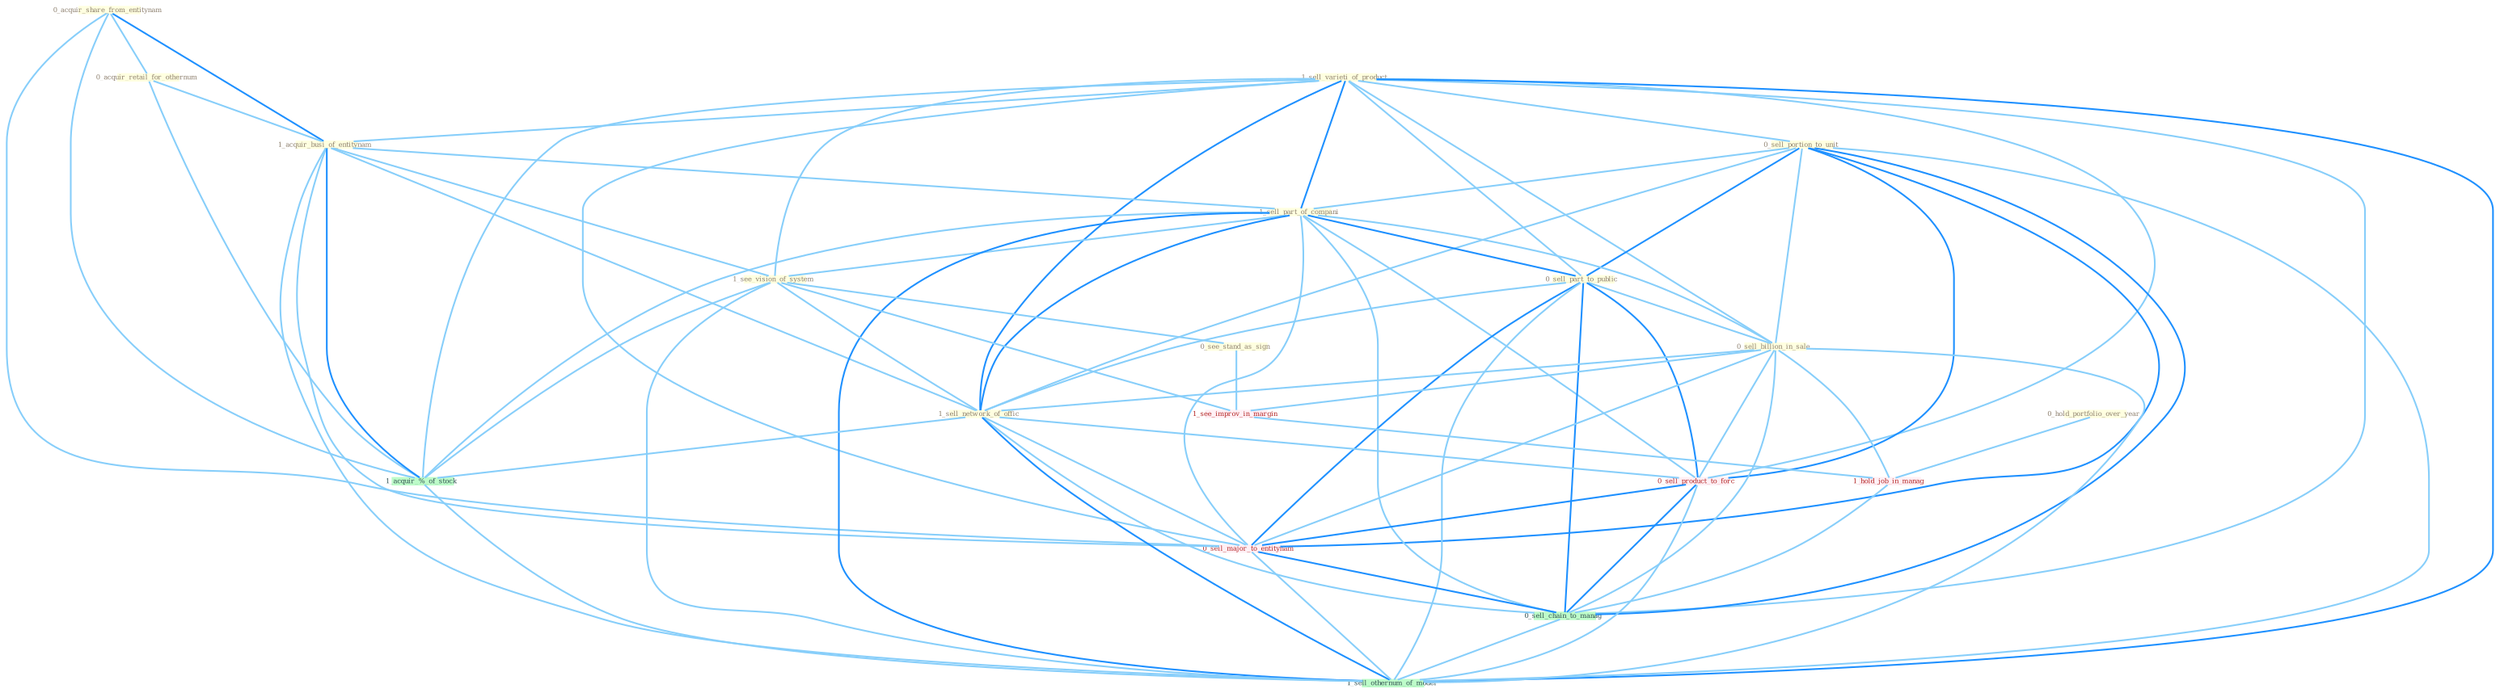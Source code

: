 Graph G{ 
    node
    [shape=polygon,style=filled,width=.5,height=.06,color="#BDFCC9",fixedsize=true,fontsize=4,
    fontcolor="#2f4f4f"];
    {node
    [color="#ffffe0", fontcolor="#8b7d6b"] "0_acquir_share_from_entitynam " "0_acquir_retail_for_othernum " "1_sell_varieti_of_product " "1_acquir_busi_of_entitynam " "0_hold_portfolio_over_year " "0_sell_portion_to_unit " "1_sell_part_of_compani " "0_sell_part_to_public " "1_see_vision_of_system " "0_see_stand_as_sign " "0_sell_billion_in_sale " "1_sell_network_of_offic "}
{node [color="#fff0f5", fontcolor="#b22222"] "1_see_improv_in_margin " "1_hold_job_in_manag " "0_sell_product_to_forc " "0_sell_major_to_entitynam "}
edge [color="#B0E2FF"];

	"0_acquir_share_from_entitynam " -- "0_acquir_retail_for_othernum " [w="1", color="#87cefa" ];
	"0_acquir_share_from_entitynam " -- "1_acquir_busi_of_entitynam " [w="2", color="#1e90ff" , len=0.8];
	"0_acquir_share_from_entitynam " -- "1_acquir_%_of_stock " [w="1", color="#87cefa" ];
	"0_acquir_share_from_entitynam " -- "0_sell_major_to_entitynam " [w="1", color="#87cefa" ];
	"0_acquir_retail_for_othernum " -- "1_acquir_busi_of_entitynam " [w="1", color="#87cefa" ];
	"0_acquir_retail_for_othernum " -- "1_acquir_%_of_stock " [w="1", color="#87cefa" ];
	"1_sell_varieti_of_product " -- "1_acquir_busi_of_entitynam " [w="1", color="#87cefa" ];
	"1_sell_varieti_of_product " -- "0_sell_portion_to_unit " [w="1", color="#87cefa" ];
	"1_sell_varieti_of_product " -- "1_sell_part_of_compani " [w="2", color="#1e90ff" , len=0.8];
	"1_sell_varieti_of_product " -- "0_sell_part_to_public " [w="1", color="#87cefa" ];
	"1_sell_varieti_of_product " -- "1_see_vision_of_system " [w="1", color="#87cefa" ];
	"1_sell_varieti_of_product " -- "0_sell_billion_in_sale " [w="1", color="#87cefa" ];
	"1_sell_varieti_of_product " -- "1_sell_network_of_offic " [w="2", color="#1e90ff" , len=0.8];
	"1_sell_varieti_of_product " -- "1_acquir_%_of_stock " [w="1", color="#87cefa" ];
	"1_sell_varieti_of_product " -- "0_sell_product_to_forc " [w="1", color="#87cefa" ];
	"1_sell_varieti_of_product " -- "0_sell_major_to_entitynam " [w="1", color="#87cefa" ];
	"1_sell_varieti_of_product " -- "0_sell_chain_to_manag " [w="1", color="#87cefa" ];
	"1_sell_varieti_of_product " -- "1_sell_othernum_of_model " [w="2", color="#1e90ff" , len=0.8];
	"1_acquir_busi_of_entitynam " -- "1_sell_part_of_compani " [w="1", color="#87cefa" ];
	"1_acquir_busi_of_entitynam " -- "1_see_vision_of_system " [w="1", color="#87cefa" ];
	"1_acquir_busi_of_entitynam " -- "1_sell_network_of_offic " [w="1", color="#87cefa" ];
	"1_acquir_busi_of_entitynam " -- "1_acquir_%_of_stock " [w="2", color="#1e90ff" , len=0.8];
	"1_acquir_busi_of_entitynam " -- "0_sell_major_to_entitynam " [w="1", color="#87cefa" ];
	"1_acquir_busi_of_entitynam " -- "1_sell_othernum_of_model " [w="1", color="#87cefa" ];
	"0_hold_portfolio_over_year " -- "1_hold_job_in_manag " [w="1", color="#87cefa" ];
	"0_sell_portion_to_unit " -- "1_sell_part_of_compani " [w="1", color="#87cefa" ];
	"0_sell_portion_to_unit " -- "0_sell_part_to_public " [w="2", color="#1e90ff" , len=0.8];
	"0_sell_portion_to_unit " -- "0_sell_billion_in_sale " [w="1", color="#87cefa" ];
	"0_sell_portion_to_unit " -- "1_sell_network_of_offic " [w="1", color="#87cefa" ];
	"0_sell_portion_to_unit " -- "0_sell_product_to_forc " [w="2", color="#1e90ff" , len=0.8];
	"0_sell_portion_to_unit " -- "0_sell_major_to_entitynam " [w="2", color="#1e90ff" , len=0.8];
	"0_sell_portion_to_unit " -- "0_sell_chain_to_manag " [w="2", color="#1e90ff" , len=0.8];
	"0_sell_portion_to_unit " -- "1_sell_othernum_of_model " [w="1", color="#87cefa" ];
	"1_sell_part_of_compani " -- "0_sell_part_to_public " [w="2", color="#1e90ff" , len=0.8];
	"1_sell_part_of_compani " -- "1_see_vision_of_system " [w="1", color="#87cefa" ];
	"1_sell_part_of_compani " -- "0_sell_billion_in_sale " [w="1", color="#87cefa" ];
	"1_sell_part_of_compani " -- "1_sell_network_of_offic " [w="2", color="#1e90ff" , len=0.8];
	"1_sell_part_of_compani " -- "1_acquir_%_of_stock " [w="1", color="#87cefa" ];
	"1_sell_part_of_compani " -- "0_sell_product_to_forc " [w="1", color="#87cefa" ];
	"1_sell_part_of_compani " -- "0_sell_major_to_entitynam " [w="1", color="#87cefa" ];
	"1_sell_part_of_compani " -- "0_sell_chain_to_manag " [w="1", color="#87cefa" ];
	"1_sell_part_of_compani " -- "1_sell_othernum_of_model " [w="2", color="#1e90ff" , len=0.8];
	"0_sell_part_to_public " -- "0_sell_billion_in_sale " [w="1", color="#87cefa" ];
	"0_sell_part_to_public " -- "1_sell_network_of_offic " [w="1", color="#87cefa" ];
	"0_sell_part_to_public " -- "0_sell_product_to_forc " [w="2", color="#1e90ff" , len=0.8];
	"0_sell_part_to_public " -- "0_sell_major_to_entitynam " [w="2", color="#1e90ff" , len=0.8];
	"0_sell_part_to_public " -- "0_sell_chain_to_manag " [w="2", color="#1e90ff" , len=0.8];
	"0_sell_part_to_public " -- "1_sell_othernum_of_model " [w="1", color="#87cefa" ];
	"1_see_vision_of_system " -- "0_see_stand_as_sign " [w="1", color="#87cefa" ];
	"1_see_vision_of_system " -- "1_sell_network_of_offic " [w="1", color="#87cefa" ];
	"1_see_vision_of_system " -- "1_see_improv_in_margin " [w="1", color="#87cefa" ];
	"1_see_vision_of_system " -- "1_acquir_%_of_stock " [w="1", color="#87cefa" ];
	"1_see_vision_of_system " -- "1_sell_othernum_of_model " [w="1", color="#87cefa" ];
	"0_see_stand_as_sign " -- "1_see_improv_in_margin " [w="1", color="#87cefa" ];
	"0_sell_billion_in_sale " -- "1_sell_network_of_offic " [w="1", color="#87cefa" ];
	"0_sell_billion_in_sale " -- "1_see_improv_in_margin " [w="1", color="#87cefa" ];
	"0_sell_billion_in_sale " -- "1_hold_job_in_manag " [w="1", color="#87cefa" ];
	"0_sell_billion_in_sale " -- "0_sell_product_to_forc " [w="1", color="#87cefa" ];
	"0_sell_billion_in_sale " -- "0_sell_major_to_entitynam " [w="1", color="#87cefa" ];
	"0_sell_billion_in_sale " -- "0_sell_chain_to_manag " [w="1", color="#87cefa" ];
	"0_sell_billion_in_sale " -- "1_sell_othernum_of_model " [w="1", color="#87cefa" ];
	"1_sell_network_of_offic " -- "1_acquir_%_of_stock " [w="1", color="#87cefa" ];
	"1_sell_network_of_offic " -- "0_sell_product_to_forc " [w="1", color="#87cefa" ];
	"1_sell_network_of_offic " -- "0_sell_major_to_entitynam " [w="1", color="#87cefa" ];
	"1_sell_network_of_offic " -- "0_sell_chain_to_manag " [w="1", color="#87cefa" ];
	"1_sell_network_of_offic " -- "1_sell_othernum_of_model " [w="2", color="#1e90ff" , len=0.8];
	"1_see_improv_in_margin " -- "1_hold_job_in_manag " [w="1", color="#87cefa" ];
	"1_acquir_%_of_stock " -- "1_sell_othernum_of_model " [w="1", color="#87cefa" ];
	"1_hold_job_in_manag " -- "0_sell_chain_to_manag " [w="1", color="#87cefa" ];
	"0_sell_product_to_forc " -- "0_sell_major_to_entitynam " [w="2", color="#1e90ff" , len=0.8];
	"0_sell_product_to_forc " -- "0_sell_chain_to_manag " [w="2", color="#1e90ff" , len=0.8];
	"0_sell_product_to_forc " -- "1_sell_othernum_of_model " [w="1", color="#87cefa" ];
	"0_sell_major_to_entitynam " -- "0_sell_chain_to_manag " [w="2", color="#1e90ff" , len=0.8];
	"0_sell_major_to_entitynam " -- "1_sell_othernum_of_model " [w="1", color="#87cefa" ];
	"0_sell_chain_to_manag " -- "1_sell_othernum_of_model " [w="1", color="#87cefa" ];
}
